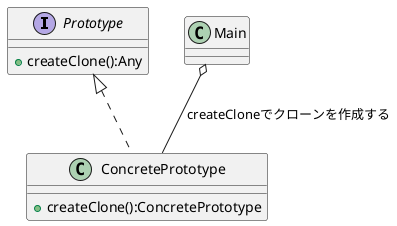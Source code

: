 @startuml

interface Prototype{
    + createClone():Any
}

class ConcretePrototype{
    + createClone():ConcretePrototype
}

class Main

Prototype <|.. ConcretePrototype

Main o-- ConcretePrototype : createCloneでクローンを作成する

@enduml